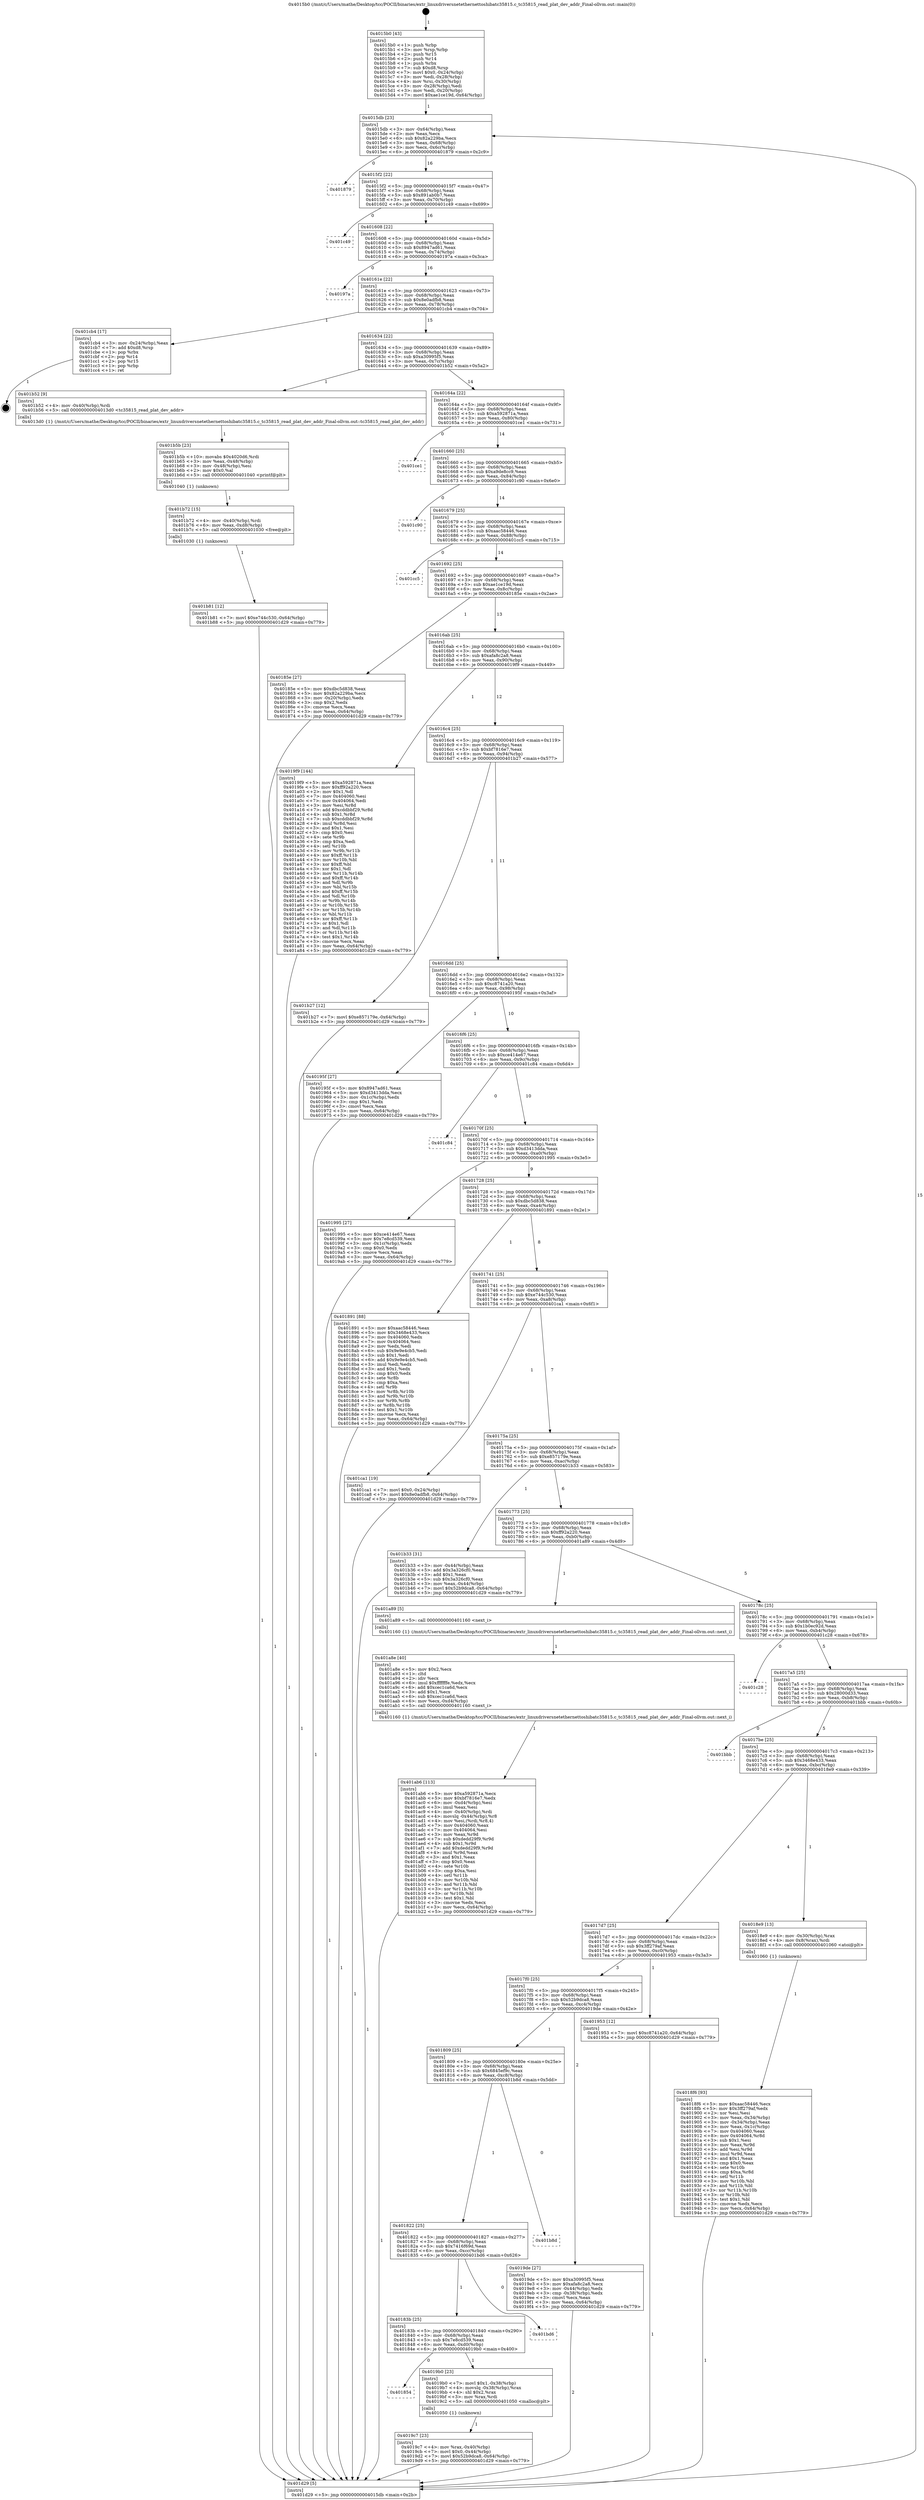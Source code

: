digraph "0x4015b0" {
  label = "0x4015b0 (/mnt/c/Users/mathe/Desktop/tcc/POCII/binaries/extr_linuxdriversnetethernettoshibatc35815.c_tc35815_read_plat_dev_addr_Final-ollvm.out::main(0))"
  labelloc = "t"
  node[shape=record]

  Entry [label="",width=0.3,height=0.3,shape=circle,fillcolor=black,style=filled]
  "0x4015db" [label="{
     0x4015db [23]\l
     | [instrs]\l
     &nbsp;&nbsp;0x4015db \<+3\>: mov -0x64(%rbp),%eax\l
     &nbsp;&nbsp;0x4015de \<+2\>: mov %eax,%ecx\l
     &nbsp;&nbsp;0x4015e0 \<+6\>: sub $0x82a229ba,%ecx\l
     &nbsp;&nbsp;0x4015e6 \<+3\>: mov %eax,-0x68(%rbp)\l
     &nbsp;&nbsp;0x4015e9 \<+3\>: mov %ecx,-0x6c(%rbp)\l
     &nbsp;&nbsp;0x4015ec \<+6\>: je 0000000000401879 \<main+0x2c9\>\l
  }"]
  "0x401879" [label="{
     0x401879\l
  }", style=dashed]
  "0x4015f2" [label="{
     0x4015f2 [22]\l
     | [instrs]\l
     &nbsp;&nbsp;0x4015f2 \<+5\>: jmp 00000000004015f7 \<main+0x47\>\l
     &nbsp;&nbsp;0x4015f7 \<+3\>: mov -0x68(%rbp),%eax\l
     &nbsp;&nbsp;0x4015fa \<+5\>: sub $0x891ab0b7,%eax\l
     &nbsp;&nbsp;0x4015ff \<+3\>: mov %eax,-0x70(%rbp)\l
     &nbsp;&nbsp;0x401602 \<+6\>: je 0000000000401c49 \<main+0x699\>\l
  }"]
  Exit [label="",width=0.3,height=0.3,shape=circle,fillcolor=black,style=filled,peripheries=2]
  "0x401c49" [label="{
     0x401c49\l
  }", style=dashed]
  "0x401608" [label="{
     0x401608 [22]\l
     | [instrs]\l
     &nbsp;&nbsp;0x401608 \<+5\>: jmp 000000000040160d \<main+0x5d\>\l
     &nbsp;&nbsp;0x40160d \<+3\>: mov -0x68(%rbp),%eax\l
     &nbsp;&nbsp;0x401610 \<+5\>: sub $0x8947ad61,%eax\l
     &nbsp;&nbsp;0x401615 \<+3\>: mov %eax,-0x74(%rbp)\l
     &nbsp;&nbsp;0x401618 \<+6\>: je 000000000040197a \<main+0x3ca\>\l
  }"]
  "0x401b81" [label="{
     0x401b81 [12]\l
     | [instrs]\l
     &nbsp;&nbsp;0x401b81 \<+7\>: movl $0xe744c530,-0x64(%rbp)\l
     &nbsp;&nbsp;0x401b88 \<+5\>: jmp 0000000000401d29 \<main+0x779\>\l
  }"]
  "0x40197a" [label="{
     0x40197a\l
  }", style=dashed]
  "0x40161e" [label="{
     0x40161e [22]\l
     | [instrs]\l
     &nbsp;&nbsp;0x40161e \<+5\>: jmp 0000000000401623 \<main+0x73\>\l
     &nbsp;&nbsp;0x401623 \<+3\>: mov -0x68(%rbp),%eax\l
     &nbsp;&nbsp;0x401626 \<+5\>: sub $0x8e0adfb8,%eax\l
     &nbsp;&nbsp;0x40162b \<+3\>: mov %eax,-0x78(%rbp)\l
     &nbsp;&nbsp;0x40162e \<+6\>: je 0000000000401cb4 \<main+0x704\>\l
  }"]
  "0x401b72" [label="{
     0x401b72 [15]\l
     | [instrs]\l
     &nbsp;&nbsp;0x401b72 \<+4\>: mov -0x40(%rbp),%rdi\l
     &nbsp;&nbsp;0x401b76 \<+6\>: mov %eax,-0xd8(%rbp)\l
     &nbsp;&nbsp;0x401b7c \<+5\>: call 0000000000401030 \<free@plt\>\l
     | [calls]\l
     &nbsp;&nbsp;0x401030 \{1\} (unknown)\l
  }"]
  "0x401cb4" [label="{
     0x401cb4 [17]\l
     | [instrs]\l
     &nbsp;&nbsp;0x401cb4 \<+3\>: mov -0x24(%rbp),%eax\l
     &nbsp;&nbsp;0x401cb7 \<+7\>: add $0xd8,%rsp\l
     &nbsp;&nbsp;0x401cbe \<+1\>: pop %rbx\l
     &nbsp;&nbsp;0x401cbf \<+2\>: pop %r14\l
     &nbsp;&nbsp;0x401cc1 \<+2\>: pop %r15\l
     &nbsp;&nbsp;0x401cc3 \<+1\>: pop %rbp\l
     &nbsp;&nbsp;0x401cc4 \<+1\>: ret\l
  }"]
  "0x401634" [label="{
     0x401634 [22]\l
     | [instrs]\l
     &nbsp;&nbsp;0x401634 \<+5\>: jmp 0000000000401639 \<main+0x89\>\l
     &nbsp;&nbsp;0x401639 \<+3\>: mov -0x68(%rbp),%eax\l
     &nbsp;&nbsp;0x40163c \<+5\>: sub $0xa30995f5,%eax\l
     &nbsp;&nbsp;0x401641 \<+3\>: mov %eax,-0x7c(%rbp)\l
     &nbsp;&nbsp;0x401644 \<+6\>: je 0000000000401b52 \<main+0x5a2\>\l
  }"]
  "0x401b5b" [label="{
     0x401b5b [23]\l
     | [instrs]\l
     &nbsp;&nbsp;0x401b5b \<+10\>: movabs $0x4020d6,%rdi\l
     &nbsp;&nbsp;0x401b65 \<+3\>: mov %eax,-0x48(%rbp)\l
     &nbsp;&nbsp;0x401b68 \<+3\>: mov -0x48(%rbp),%esi\l
     &nbsp;&nbsp;0x401b6b \<+2\>: mov $0x0,%al\l
     &nbsp;&nbsp;0x401b6d \<+5\>: call 0000000000401040 \<printf@plt\>\l
     | [calls]\l
     &nbsp;&nbsp;0x401040 \{1\} (unknown)\l
  }"]
  "0x401b52" [label="{
     0x401b52 [9]\l
     | [instrs]\l
     &nbsp;&nbsp;0x401b52 \<+4\>: mov -0x40(%rbp),%rdi\l
     &nbsp;&nbsp;0x401b56 \<+5\>: call 00000000004013d0 \<tc35815_read_plat_dev_addr\>\l
     | [calls]\l
     &nbsp;&nbsp;0x4013d0 \{1\} (/mnt/c/Users/mathe/Desktop/tcc/POCII/binaries/extr_linuxdriversnetethernettoshibatc35815.c_tc35815_read_plat_dev_addr_Final-ollvm.out::tc35815_read_plat_dev_addr)\l
  }"]
  "0x40164a" [label="{
     0x40164a [22]\l
     | [instrs]\l
     &nbsp;&nbsp;0x40164a \<+5\>: jmp 000000000040164f \<main+0x9f\>\l
     &nbsp;&nbsp;0x40164f \<+3\>: mov -0x68(%rbp),%eax\l
     &nbsp;&nbsp;0x401652 \<+5\>: sub $0xa592871a,%eax\l
     &nbsp;&nbsp;0x401657 \<+3\>: mov %eax,-0x80(%rbp)\l
     &nbsp;&nbsp;0x40165a \<+6\>: je 0000000000401ce1 \<main+0x731\>\l
  }"]
  "0x401ab6" [label="{
     0x401ab6 [113]\l
     | [instrs]\l
     &nbsp;&nbsp;0x401ab6 \<+5\>: mov $0xa592871a,%ecx\l
     &nbsp;&nbsp;0x401abb \<+5\>: mov $0xbf7816e7,%edx\l
     &nbsp;&nbsp;0x401ac0 \<+6\>: mov -0xd4(%rbp),%esi\l
     &nbsp;&nbsp;0x401ac6 \<+3\>: imul %eax,%esi\l
     &nbsp;&nbsp;0x401ac9 \<+4\>: mov -0x40(%rbp),%rdi\l
     &nbsp;&nbsp;0x401acd \<+4\>: movslq -0x44(%rbp),%r8\l
     &nbsp;&nbsp;0x401ad1 \<+4\>: mov %esi,(%rdi,%r8,4)\l
     &nbsp;&nbsp;0x401ad5 \<+7\>: mov 0x404060,%eax\l
     &nbsp;&nbsp;0x401adc \<+7\>: mov 0x404064,%esi\l
     &nbsp;&nbsp;0x401ae3 \<+3\>: mov %eax,%r9d\l
     &nbsp;&nbsp;0x401ae6 \<+7\>: sub $0xdedd29f9,%r9d\l
     &nbsp;&nbsp;0x401aed \<+4\>: sub $0x1,%r9d\l
     &nbsp;&nbsp;0x401af1 \<+7\>: add $0xdedd29f9,%r9d\l
     &nbsp;&nbsp;0x401af8 \<+4\>: imul %r9d,%eax\l
     &nbsp;&nbsp;0x401afc \<+3\>: and $0x1,%eax\l
     &nbsp;&nbsp;0x401aff \<+3\>: cmp $0x0,%eax\l
     &nbsp;&nbsp;0x401b02 \<+4\>: sete %r10b\l
     &nbsp;&nbsp;0x401b06 \<+3\>: cmp $0xa,%esi\l
     &nbsp;&nbsp;0x401b09 \<+4\>: setl %r11b\l
     &nbsp;&nbsp;0x401b0d \<+3\>: mov %r10b,%bl\l
     &nbsp;&nbsp;0x401b10 \<+3\>: and %r11b,%bl\l
     &nbsp;&nbsp;0x401b13 \<+3\>: xor %r11b,%r10b\l
     &nbsp;&nbsp;0x401b16 \<+3\>: or %r10b,%bl\l
     &nbsp;&nbsp;0x401b19 \<+3\>: test $0x1,%bl\l
     &nbsp;&nbsp;0x401b1c \<+3\>: cmovne %edx,%ecx\l
     &nbsp;&nbsp;0x401b1f \<+3\>: mov %ecx,-0x64(%rbp)\l
     &nbsp;&nbsp;0x401b22 \<+5\>: jmp 0000000000401d29 \<main+0x779\>\l
  }"]
  "0x401ce1" [label="{
     0x401ce1\l
  }", style=dashed]
  "0x401660" [label="{
     0x401660 [25]\l
     | [instrs]\l
     &nbsp;&nbsp;0x401660 \<+5\>: jmp 0000000000401665 \<main+0xb5\>\l
     &nbsp;&nbsp;0x401665 \<+3\>: mov -0x68(%rbp),%eax\l
     &nbsp;&nbsp;0x401668 \<+5\>: sub $0xa9de8cc9,%eax\l
     &nbsp;&nbsp;0x40166d \<+6\>: mov %eax,-0x84(%rbp)\l
     &nbsp;&nbsp;0x401673 \<+6\>: je 0000000000401c90 \<main+0x6e0\>\l
  }"]
  "0x401a8e" [label="{
     0x401a8e [40]\l
     | [instrs]\l
     &nbsp;&nbsp;0x401a8e \<+5\>: mov $0x2,%ecx\l
     &nbsp;&nbsp;0x401a93 \<+1\>: cltd\l
     &nbsp;&nbsp;0x401a94 \<+2\>: idiv %ecx\l
     &nbsp;&nbsp;0x401a96 \<+6\>: imul $0xfffffffe,%edx,%ecx\l
     &nbsp;&nbsp;0x401a9c \<+6\>: add $0xcec1ca6d,%ecx\l
     &nbsp;&nbsp;0x401aa2 \<+3\>: add $0x1,%ecx\l
     &nbsp;&nbsp;0x401aa5 \<+6\>: sub $0xcec1ca6d,%ecx\l
     &nbsp;&nbsp;0x401aab \<+6\>: mov %ecx,-0xd4(%rbp)\l
     &nbsp;&nbsp;0x401ab1 \<+5\>: call 0000000000401160 \<next_i\>\l
     | [calls]\l
     &nbsp;&nbsp;0x401160 \{1\} (/mnt/c/Users/mathe/Desktop/tcc/POCII/binaries/extr_linuxdriversnetethernettoshibatc35815.c_tc35815_read_plat_dev_addr_Final-ollvm.out::next_i)\l
  }"]
  "0x401c90" [label="{
     0x401c90\l
  }", style=dashed]
  "0x401679" [label="{
     0x401679 [25]\l
     | [instrs]\l
     &nbsp;&nbsp;0x401679 \<+5\>: jmp 000000000040167e \<main+0xce\>\l
     &nbsp;&nbsp;0x40167e \<+3\>: mov -0x68(%rbp),%eax\l
     &nbsp;&nbsp;0x401681 \<+5\>: sub $0xaac58446,%eax\l
     &nbsp;&nbsp;0x401686 \<+6\>: mov %eax,-0x88(%rbp)\l
     &nbsp;&nbsp;0x40168c \<+6\>: je 0000000000401cc5 \<main+0x715\>\l
  }"]
  "0x4019c7" [label="{
     0x4019c7 [23]\l
     | [instrs]\l
     &nbsp;&nbsp;0x4019c7 \<+4\>: mov %rax,-0x40(%rbp)\l
     &nbsp;&nbsp;0x4019cb \<+7\>: movl $0x0,-0x44(%rbp)\l
     &nbsp;&nbsp;0x4019d2 \<+7\>: movl $0x52b9dca8,-0x64(%rbp)\l
     &nbsp;&nbsp;0x4019d9 \<+5\>: jmp 0000000000401d29 \<main+0x779\>\l
  }"]
  "0x401cc5" [label="{
     0x401cc5\l
  }", style=dashed]
  "0x401692" [label="{
     0x401692 [25]\l
     | [instrs]\l
     &nbsp;&nbsp;0x401692 \<+5\>: jmp 0000000000401697 \<main+0xe7\>\l
     &nbsp;&nbsp;0x401697 \<+3\>: mov -0x68(%rbp),%eax\l
     &nbsp;&nbsp;0x40169a \<+5\>: sub $0xae1ce19d,%eax\l
     &nbsp;&nbsp;0x40169f \<+6\>: mov %eax,-0x8c(%rbp)\l
     &nbsp;&nbsp;0x4016a5 \<+6\>: je 000000000040185e \<main+0x2ae\>\l
  }"]
  "0x401854" [label="{
     0x401854\l
  }", style=dashed]
  "0x40185e" [label="{
     0x40185e [27]\l
     | [instrs]\l
     &nbsp;&nbsp;0x40185e \<+5\>: mov $0xdbc5d838,%eax\l
     &nbsp;&nbsp;0x401863 \<+5\>: mov $0x82a229ba,%ecx\l
     &nbsp;&nbsp;0x401868 \<+3\>: mov -0x20(%rbp),%edx\l
     &nbsp;&nbsp;0x40186b \<+3\>: cmp $0x2,%edx\l
     &nbsp;&nbsp;0x40186e \<+3\>: cmovne %ecx,%eax\l
     &nbsp;&nbsp;0x401871 \<+3\>: mov %eax,-0x64(%rbp)\l
     &nbsp;&nbsp;0x401874 \<+5\>: jmp 0000000000401d29 \<main+0x779\>\l
  }"]
  "0x4016ab" [label="{
     0x4016ab [25]\l
     | [instrs]\l
     &nbsp;&nbsp;0x4016ab \<+5\>: jmp 00000000004016b0 \<main+0x100\>\l
     &nbsp;&nbsp;0x4016b0 \<+3\>: mov -0x68(%rbp),%eax\l
     &nbsp;&nbsp;0x4016b3 \<+5\>: sub $0xafa8c2a8,%eax\l
     &nbsp;&nbsp;0x4016b8 \<+6\>: mov %eax,-0x90(%rbp)\l
     &nbsp;&nbsp;0x4016be \<+6\>: je 00000000004019f9 \<main+0x449\>\l
  }"]
  "0x401d29" [label="{
     0x401d29 [5]\l
     | [instrs]\l
     &nbsp;&nbsp;0x401d29 \<+5\>: jmp 00000000004015db \<main+0x2b\>\l
  }"]
  "0x4015b0" [label="{
     0x4015b0 [43]\l
     | [instrs]\l
     &nbsp;&nbsp;0x4015b0 \<+1\>: push %rbp\l
     &nbsp;&nbsp;0x4015b1 \<+3\>: mov %rsp,%rbp\l
     &nbsp;&nbsp;0x4015b4 \<+2\>: push %r15\l
     &nbsp;&nbsp;0x4015b6 \<+2\>: push %r14\l
     &nbsp;&nbsp;0x4015b8 \<+1\>: push %rbx\l
     &nbsp;&nbsp;0x4015b9 \<+7\>: sub $0xd8,%rsp\l
     &nbsp;&nbsp;0x4015c0 \<+7\>: movl $0x0,-0x24(%rbp)\l
     &nbsp;&nbsp;0x4015c7 \<+3\>: mov %edi,-0x28(%rbp)\l
     &nbsp;&nbsp;0x4015ca \<+4\>: mov %rsi,-0x30(%rbp)\l
     &nbsp;&nbsp;0x4015ce \<+3\>: mov -0x28(%rbp),%edi\l
     &nbsp;&nbsp;0x4015d1 \<+3\>: mov %edi,-0x20(%rbp)\l
     &nbsp;&nbsp;0x4015d4 \<+7\>: movl $0xae1ce19d,-0x64(%rbp)\l
  }"]
  "0x4019b0" [label="{
     0x4019b0 [23]\l
     | [instrs]\l
     &nbsp;&nbsp;0x4019b0 \<+7\>: movl $0x1,-0x38(%rbp)\l
     &nbsp;&nbsp;0x4019b7 \<+4\>: movslq -0x38(%rbp),%rax\l
     &nbsp;&nbsp;0x4019bb \<+4\>: shl $0x2,%rax\l
     &nbsp;&nbsp;0x4019bf \<+3\>: mov %rax,%rdi\l
     &nbsp;&nbsp;0x4019c2 \<+5\>: call 0000000000401050 \<malloc@plt\>\l
     | [calls]\l
     &nbsp;&nbsp;0x401050 \{1\} (unknown)\l
  }"]
  "0x4019f9" [label="{
     0x4019f9 [144]\l
     | [instrs]\l
     &nbsp;&nbsp;0x4019f9 \<+5\>: mov $0xa592871a,%eax\l
     &nbsp;&nbsp;0x4019fe \<+5\>: mov $0xff92a220,%ecx\l
     &nbsp;&nbsp;0x401a03 \<+2\>: mov $0x1,%dl\l
     &nbsp;&nbsp;0x401a05 \<+7\>: mov 0x404060,%esi\l
     &nbsp;&nbsp;0x401a0c \<+7\>: mov 0x404064,%edi\l
     &nbsp;&nbsp;0x401a13 \<+3\>: mov %esi,%r8d\l
     &nbsp;&nbsp;0x401a16 \<+7\>: add $0xcddbbf29,%r8d\l
     &nbsp;&nbsp;0x401a1d \<+4\>: sub $0x1,%r8d\l
     &nbsp;&nbsp;0x401a21 \<+7\>: sub $0xcddbbf29,%r8d\l
     &nbsp;&nbsp;0x401a28 \<+4\>: imul %r8d,%esi\l
     &nbsp;&nbsp;0x401a2c \<+3\>: and $0x1,%esi\l
     &nbsp;&nbsp;0x401a2f \<+3\>: cmp $0x0,%esi\l
     &nbsp;&nbsp;0x401a32 \<+4\>: sete %r9b\l
     &nbsp;&nbsp;0x401a36 \<+3\>: cmp $0xa,%edi\l
     &nbsp;&nbsp;0x401a39 \<+4\>: setl %r10b\l
     &nbsp;&nbsp;0x401a3d \<+3\>: mov %r9b,%r11b\l
     &nbsp;&nbsp;0x401a40 \<+4\>: xor $0xff,%r11b\l
     &nbsp;&nbsp;0x401a44 \<+3\>: mov %r10b,%bl\l
     &nbsp;&nbsp;0x401a47 \<+3\>: xor $0xff,%bl\l
     &nbsp;&nbsp;0x401a4a \<+3\>: xor $0x1,%dl\l
     &nbsp;&nbsp;0x401a4d \<+3\>: mov %r11b,%r14b\l
     &nbsp;&nbsp;0x401a50 \<+4\>: and $0xff,%r14b\l
     &nbsp;&nbsp;0x401a54 \<+3\>: and %dl,%r9b\l
     &nbsp;&nbsp;0x401a57 \<+3\>: mov %bl,%r15b\l
     &nbsp;&nbsp;0x401a5a \<+4\>: and $0xff,%r15b\l
     &nbsp;&nbsp;0x401a5e \<+3\>: and %dl,%r10b\l
     &nbsp;&nbsp;0x401a61 \<+3\>: or %r9b,%r14b\l
     &nbsp;&nbsp;0x401a64 \<+3\>: or %r10b,%r15b\l
     &nbsp;&nbsp;0x401a67 \<+3\>: xor %r15b,%r14b\l
     &nbsp;&nbsp;0x401a6a \<+3\>: or %bl,%r11b\l
     &nbsp;&nbsp;0x401a6d \<+4\>: xor $0xff,%r11b\l
     &nbsp;&nbsp;0x401a71 \<+3\>: or $0x1,%dl\l
     &nbsp;&nbsp;0x401a74 \<+3\>: and %dl,%r11b\l
     &nbsp;&nbsp;0x401a77 \<+3\>: or %r11b,%r14b\l
     &nbsp;&nbsp;0x401a7a \<+4\>: test $0x1,%r14b\l
     &nbsp;&nbsp;0x401a7e \<+3\>: cmovne %ecx,%eax\l
     &nbsp;&nbsp;0x401a81 \<+3\>: mov %eax,-0x64(%rbp)\l
     &nbsp;&nbsp;0x401a84 \<+5\>: jmp 0000000000401d29 \<main+0x779\>\l
  }"]
  "0x4016c4" [label="{
     0x4016c4 [25]\l
     | [instrs]\l
     &nbsp;&nbsp;0x4016c4 \<+5\>: jmp 00000000004016c9 \<main+0x119\>\l
     &nbsp;&nbsp;0x4016c9 \<+3\>: mov -0x68(%rbp),%eax\l
     &nbsp;&nbsp;0x4016cc \<+5\>: sub $0xbf7816e7,%eax\l
     &nbsp;&nbsp;0x4016d1 \<+6\>: mov %eax,-0x94(%rbp)\l
     &nbsp;&nbsp;0x4016d7 \<+6\>: je 0000000000401b27 \<main+0x577\>\l
  }"]
  "0x40183b" [label="{
     0x40183b [25]\l
     | [instrs]\l
     &nbsp;&nbsp;0x40183b \<+5\>: jmp 0000000000401840 \<main+0x290\>\l
     &nbsp;&nbsp;0x401840 \<+3\>: mov -0x68(%rbp),%eax\l
     &nbsp;&nbsp;0x401843 \<+5\>: sub $0x7e8cd539,%eax\l
     &nbsp;&nbsp;0x401848 \<+6\>: mov %eax,-0xd0(%rbp)\l
     &nbsp;&nbsp;0x40184e \<+6\>: je 00000000004019b0 \<main+0x400\>\l
  }"]
  "0x401b27" [label="{
     0x401b27 [12]\l
     | [instrs]\l
     &nbsp;&nbsp;0x401b27 \<+7\>: movl $0xe857179e,-0x64(%rbp)\l
     &nbsp;&nbsp;0x401b2e \<+5\>: jmp 0000000000401d29 \<main+0x779\>\l
  }"]
  "0x4016dd" [label="{
     0x4016dd [25]\l
     | [instrs]\l
     &nbsp;&nbsp;0x4016dd \<+5\>: jmp 00000000004016e2 \<main+0x132\>\l
     &nbsp;&nbsp;0x4016e2 \<+3\>: mov -0x68(%rbp),%eax\l
     &nbsp;&nbsp;0x4016e5 \<+5\>: sub $0xc8741a20,%eax\l
     &nbsp;&nbsp;0x4016ea \<+6\>: mov %eax,-0x98(%rbp)\l
     &nbsp;&nbsp;0x4016f0 \<+6\>: je 000000000040195f \<main+0x3af\>\l
  }"]
  "0x401bd6" [label="{
     0x401bd6\l
  }", style=dashed]
  "0x40195f" [label="{
     0x40195f [27]\l
     | [instrs]\l
     &nbsp;&nbsp;0x40195f \<+5\>: mov $0x8947ad61,%eax\l
     &nbsp;&nbsp;0x401964 \<+5\>: mov $0xd3413dda,%ecx\l
     &nbsp;&nbsp;0x401969 \<+3\>: mov -0x1c(%rbp),%edx\l
     &nbsp;&nbsp;0x40196c \<+3\>: cmp $0x1,%edx\l
     &nbsp;&nbsp;0x40196f \<+3\>: cmovl %ecx,%eax\l
     &nbsp;&nbsp;0x401972 \<+3\>: mov %eax,-0x64(%rbp)\l
     &nbsp;&nbsp;0x401975 \<+5\>: jmp 0000000000401d29 \<main+0x779\>\l
  }"]
  "0x4016f6" [label="{
     0x4016f6 [25]\l
     | [instrs]\l
     &nbsp;&nbsp;0x4016f6 \<+5\>: jmp 00000000004016fb \<main+0x14b\>\l
     &nbsp;&nbsp;0x4016fb \<+3\>: mov -0x68(%rbp),%eax\l
     &nbsp;&nbsp;0x4016fe \<+5\>: sub $0xce414e67,%eax\l
     &nbsp;&nbsp;0x401703 \<+6\>: mov %eax,-0x9c(%rbp)\l
     &nbsp;&nbsp;0x401709 \<+6\>: je 0000000000401c84 \<main+0x6d4\>\l
  }"]
  "0x401822" [label="{
     0x401822 [25]\l
     | [instrs]\l
     &nbsp;&nbsp;0x401822 \<+5\>: jmp 0000000000401827 \<main+0x277\>\l
     &nbsp;&nbsp;0x401827 \<+3\>: mov -0x68(%rbp),%eax\l
     &nbsp;&nbsp;0x40182a \<+5\>: sub $0x7416f69d,%eax\l
     &nbsp;&nbsp;0x40182f \<+6\>: mov %eax,-0xcc(%rbp)\l
     &nbsp;&nbsp;0x401835 \<+6\>: je 0000000000401bd6 \<main+0x626\>\l
  }"]
  "0x401c84" [label="{
     0x401c84\l
  }", style=dashed]
  "0x40170f" [label="{
     0x40170f [25]\l
     | [instrs]\l
     &nbsp;&nbsp;0x40170f \<+5\>: jmp 0000000000401714 \<main+0x164\>\l
     &nbsp;&nbsp;0x401714 \<+3\>: mov -0x68(%rbp),%eax\l
     &nbsp;&nbsp;0x401717 \<+5\>: sub $0xd3413dda,%eax\l
     &nbsp;&nbsp;0x40171c \<+6\>: mov %eax,-0xa0(%rbp)\l
     &nbsp;&nbsp;0x401722 \<+6\>: je 0000000000401995 \<main+0x3e5\>\l
  }"]
  "0x401b8d" [label="{
     0x401b8d\l
  }", style=dashed]
  "0x401995" [label="{
     0x401995 [27]\l
     | [instrs]\l
     &nbsp;&nbsp;0x401995 \<+5\>: mov $0xce414e67,%eax\l
     &nbsp;&nbsp;0x40199a \<+5\>: mov $0x7e8cd539,%ecx\l
     &nbsp;&nbsp;0x40199f \<+3\>: mov -0x1c(%rbp),%edx\l
     &nbsp;&nbsp;0x4019a2 \<+3\>: cmp $0x0,%edx\l
     &nbsp;&nbsp;0x4019a5 \<+3\>: cmove %ecx,%eax\l
     &nbsp;&nbsp;0x4019a8 \<+3\>: mov %eax,-0x64(%rbp)\l
     &nbsp;&nbsp;0x4019ab \<+5\>: jmp 0000000000401d29 \<main+0x779\>\l
  }"]
  "0x401728" [label="{
     0x401728 [25]\l
     | [instrs]\l
     &nbsp;&nbsp;0x401728 \<+5\>: jmp 000000000040172d \<main+0x17d\>\l
     &nbsp;&nbsp;0x40172d \<+3\>: mov -0x68(%rbp),%eax\l
     &nbsp;&nbsp;0x401730 \<+5\>: sub $0xdbc5d838,%eax\l
     &nbsp;&nbsp;0x401735 \<+6\>: mov %eax,-0xa4(%rbp)\l
     &nbsp;&nbsp;0x40173b \<+6\>: je 0000000000401891 \<main+0x2e1\>\l
  }"]
  "0x401809" [label="{
     0x401809 [25]\l
     | [instrs]\l
     &nbsp;&nbsp;0x401809 \<+5\>: jmp 000000000040180e \<main+0x25e\>\l
     &nbsp;&nbsp;0x40180e \<+3\>: mov -0x68(%rbp),%eax\l
     &nbsp;&nbsp;0x401811 \<+5\>: sub $0x6845ef9c,%eax\l
     &nbsp;&nbsp;0x401816 \<+6\>: mov %eax,-0xc8(%rbp)\l
     &nbsp;&nbsp;0x40181c \<+6\>: je 0000000000401b8d \<main+0x5dd\>\l
  }"]
  "0x401891" [label="{
     0x401891 [88]\l
     | [instrs]\l
     &nbsp;&nbsp;0x401891 \<+5\>: mov $0xaac58446,%eax\l
     &nbsp;&nbsp;0x401896 \<+5\>: mov $0x3468e433,%ecx\l
     &nbsp;&nbsp;0x40189b \<+7\>: mov 0x404060,%edx\l
     &nbsp;&nbsp;0x4018a2 \<+7\>: mov 0x404064,%esi\l
     &nbsp;&nbsp;0x4018a9 \<+2\>: mov %edx,%edi\l
     &nbsp;&nbsp;0x4018ab \<+6\>: sub $0x9e9e4cb5,%edi\l
     &nbsp;&nbsp;0x4018b1 \<+3\>: sub $0x1,%edi\l
     &nbsp;&nbsp;0x4018b4 \<+6\>: add $0x9e9e4cb5,%edi\l
     &nbsp;&nbsp;0x4018ba \<+3\>: imul %edi,%edx\l
     &nbsp;&nbsp;0x4018bd \<+3\>: and $0x1,%edx\l
     &nbsp;&nbsp;0x4018c0 \<+3\>: cmp $0x0,%edx\l
     &nbsp;&nbsp;0x4018c3 \<+4\>: sete %r8b\l
     &nbsp;&nbsp;0x4018c7 \<+3\>: cmp $0xa,%esi\l
     &nbsp;&nbsp;0x4018ca \<+4\>: setl %r9b\l
     &nbsp;&nbsp;0x4018ce \<+3\>: mov %r8b,%r10b\l
     &nbsp;&nbsp;0x4018d1 \<+3\>: and %r9b,%r10b\l
     &nbsp;&nbsp;0x4018d4 \<+3\>: xor %r9b,%r8b\l
     &nbsp;&nbsp;0x4018d7 \<+3\>: or %r8b,%r10b\l
     &nbsp;&nbsp;0x4018da \<+4\>: test $0x1,%r10b\l
     &nbsp;&nbsp;0x4018de \<+3\>: cmovne %ecx,%eax\l
     &nbsp;&nbsp;0x4018e1 \<+3\>: mov %eax,-0x64(%rbp)\l
     &nbsp;&nbsp;0x4018e4 \<+5\>: jmp 0000000000401d29 \<main+0x779\>\l
  }"]
  "0x401741" [label="{
     0x401741 [25]\l
     | [instrs]\l
     &nbsp;&nbsp;0x401741 \<+5\>: jmp 0000000000401746 \<main+0x196\>\l
     &nbsp;&nbsp;0x401746 \<+3\>: mov -0x68(%rbp),%eax\l
     &nbsp;&nbsp;0x401749 \<+5\>: sub $0xe744c530,%eax\l
     &nbsp;&nbsp;0x40174e \<+6\>: mov %eax,-0xa8(%rbp)\l
     &nbsp;&nbsp;0x401754 \<+6\>: je 0000000000401ca1 \<main+0x6f1\>\l
  }"]
  "0x4019de" [label="{
     0x4019de [27]\l
     | [instrs]\l
     &nbsp;&nbsp;0x4019de \<+5\>: mov $0xa30995f5,%eax\l
     &nbsp;&nbsp;0x4019e3 \<+5\>: mov $0xafa8c2a8,%ecx\l
     &nbsp;&nbsp;0x4019e8 \<+3\>: mov -0x44(%rbp),%edx\l
     &nbsp;&nbsp;0x4019eb \<+3\>: cmp -0x38(%rbp),%edx\l
     &nbsp;&nbsp;0x4019ee \<+3\>: cmovl %ecx,%eax\l
     &nbsp;&nbsp;0x4019f1 \<+3\>: mov %eax,-0x64(%rbp)\l
     &nbsp;&nbsp;0x4019f4 \<+5\>: jmp 0000000000401d29 \<main+0x779\>\l
  }"]
  "0x401ca1" [label="{
     0x401ca1 [19]\l
     | [instrs]\l
     &nbsp;&nbsp;0x401ca1 \<+7\>: movl $0x0,-0x24(%rbp)\l
     &nbsp;&nbsp;0x401ca8 \<+7\>: movl $0x8e0adfb8,-0x64(%rbp)\l
     &nbsp;&nbsp;0x401caf \<+5\>: jmp 0000000000401d29 \<main+0x779\>\l
  }"]
  "0x40175a" [label="{
     0x40175a [25]\l
     | [instrs]\l
     &nbsp;&nbsp;0x40175a \<+5\>: jmp 000000000040175f \<main+0x1af\>\l
     &nbsp;&nbsp;0x40175f \<+3\>: mov -0x68(%rbp),%eax\l
     &nbsp;&nbsp;0x401762 \<+5\>: sub $0xe857179e,%eax\l
     &nbsp;&nbsp;0x401767 \<+6\>: mov %eax,-0xac(%rbp)\l
     &nbsp;&nbsp;0x40176d \<+6\>: je 0000000000401b33 \<main+0x583\>\l
  }"]
  "0x4017f0" [label="{
     0x4017f0 [25]\l
     | [instrs]\l
     &nbsp;&nbsp;0x4017f0 \<+5\>: jmp 00000000004017f5 \<main+0x245\>\l
     &nbsp;&nbsp;0x4017f5 \<+3\>: mov -0x68(%rbp),%eax\l
     &nbsp;&nbsp;0x4017f8 \<+5\>: sub $0x52b9dca8,%eax\l
     &nbsp;&nbsp;0x4017fd \<+6\>: mov %eax,-0xc4(%rbp)\l
     &nbsp;&nbsp;0x401803 \<+6\>: je 00000000004019de \<main+0x42e\>\l
  }"]
  "0x401b33" [label="{
     0x401b33 [31]\l
     | [instrs]\l
     &nbsp;&nbsp;0x401b33 \<+3\>: mov -0x44(%rbp),%eax\l
     &nbsp;&nbsp;0x401b36 \<+5\>: add $0x3a326cf0,%eax\l
     &nbsp;&nbsp;0x401b3b \<+3\>: add $0x1,%eax\l
     &nbsp;&nbsp;0x401b3e \<+5\>: sub $0x3a326cf0,%eax\l
     &nbsp;&nbsp;0x401b43 \<+3\>: mov %eax,-0x44(%rbp)\l
     &nbsp;&nbsp;0x401b46 \<+7\>: movl $0x52b9dca8,-0x64(%rbp)\l
     &nbsp;&nbsp;0x401b4d \<+5\>: jmp 0000000000401d29 \<main+0x779\>\l
  }"]
  "0x401773" [label="{
     0x401773 [25]\l
     | [instrs]\l
     &nbsp;&nbsp;0x401773 \<+5\>: jmp 0000000000401778 \<main+0x1c8\>\l
     &nbsp;&nbsp;0x401778 \<+3\>: mov -0x68(%rbp),%eax\l
     &nbsp;&nbsp;0x40177b \<+5\>: sub $0xff92a220,%eax\l
     &nbsp;&nbsp;0x401780 \<+6\>: mov %eax,-0xb0(%rbp)\l
     &nbsp;&nbsp;0x401786 \<+6\>: je 0000000000401a89 \<main+0x4d9\>\l
  }"]
  "0x401953" [label="{
     0x401953 [12]\l
     | [instrs]\l
     &nbsp;&nbsp;0x401953 \<+7\>: movl $0xc8741a20,-0x64(%rbp)\l
     &nbsp;&nbsp;0x40195a \<+5\>: jmp 0000000000401d29 \<main+0x779\>\l
  }"]
  "0x401a89" [label="{
     0x401a89 [5]\l
     | [instrs]\l
     &nbsp;&nbsp;0x401a89 \<+5\>: call 0000000000401160 \<next_i\>\l
     | [calls]\l
     &nbsp;&nbsp;0x401160 \{1\} (/mnt/c/Users/mathe/Desktop/tcc/POCII/binaries/extr_linuxdriversnetethernettoshibatc35815.c_tc35815_read_plat_dev_addr_Final-ollvm.out::next_i)\l
  }"]
  "0x40178c" [label="{
     0x40178c [25]\l
     | [instrs]\l
     &nbsp;&nbsp;0x40178c \<+5\>: jmp 0000000000401791 \<main+0x1e1\>\l
     &nbsp;&nbsp;0x401791 \<+3\>: mov -0x68(%rbp),%eax\l
     &nbsp;&nbsp;0x401794 \<+5\>: sub $0x1b0ec92d,%eax\l
     &nbsp;&nbsp;0x401799 \<+6\>: mov %eax,-0xb4(%rbp)\l
     &nbsp;&nbsp;0x40179f \<+6\>: je 0000000000401c28 \<main+0x678\>\l
  }"]
  "0x4018f6" [label="{
     0x4018f6 [93]\l
     | [instrs]\l
     &nbsp;&nbsp;0x4018f6 \<+5\>: mov $0xaac58446,%ecx\l
     &nbsp;&nbsp;0x4018fb \<+5\>: mov $0x3ff279af,%edx\l
     &nbsp;&nbsp;0x401900 \<+2\>: xor %esi,%esi\l
     &nbsp;&nbsp;0x401902 \<+3\>: mov %eax,-0x34(%rbp)\l
     &nbsp;&nbsp;0x401905 \<+3\>: mov -0x34(%rbp),%eax\l
     &nbsp;&nbsp;0x401908 \<+3\>: mov %eax,-0x1c(%rbp)\l
     &nbsp;&nbsp;0x40190b \<+7\>: mov 0x404060,%eax\l
     &nbsp;&nbsp;0x401912 \<+8\>: mov 0x404064,%r8d\l
     &nbsp;&nbsp;0x40191a \<+3\>: sub $0x1,%esi\l
     &nbsp;&nbsp;0x40191d \<+3\>: mov %eax,%r9d\l
     &nbsp;&nbsp;0x401920 \<+3\>: add %esi,%r9d\l
     &nbsp;&nbsp;0x401923 \<+4\>: imul %r9d,%eax\l
     &nbsp;&nbsp;0x401927 \<+3\>: and $0x1,%eax\l
     &nbsp;&nbsp;0x40192a \<+3\>: cmp $0x0,%eax\l
     &nbsp;&nbsp;0x40192d \<+4\>: sete %r10b\l
     &nbsp;&nbsp;0x401931 \<+4\>: cmp $0xa,%r8d\l
     &nbsp;&nbsp;0x401935 \<+4\>: setl %r11b\l
     &nbsp;&nbsp;0x401939 \<+3\>: mov %r10b,%bl\l
     &nbsp;&nbsp;0x40193c \<+3\>: and %r11b,%bl\l
     &nbsp;&nbsp;0x40193f \<+3\>: xor %r11b,%r10b\l
     &nbsp;&nbsp;0x401942 \<+3\>: or %r10b,%bl\l
     &nbsp;&nbsp;0x401945 \<+3\>: test $0x1,%bl\l
     &nbsp;&nbsp;0x401948 \<+3\>: cmovne %edx,%ecx\l
     &nbsp;&nbsp;0x40194b \<+3\>: mov %ecx,-0x64(%rbp)\l
     &nbsp;&nbsp;0x40194e \<+5\>: jmp 0000000000401d29 \<main+0x779\>\l
  }"]
  "0x401c28" [label="{
     0x401c28\l
  }", style=dashed]
  "0x4017a5" [label="{
     0x4017a5 [25]\l
     | [instrs]\l
     &nbsp;&nbsp;0x4017a5 \<+5\>: jmp 00000000004017aa \<main+0x1fa\>\l
     &nbsp;&nbsp;0x4017aa \<+3\>: mov -0x68(%rbp),%eax\l
     &nbsp;&nbsp;0x4017ad \<+5\>: sub $0x28000d33,%eax\l
     &nbsp;&nbsp;0x4017b2 \<+6\>: mov %eax,-0xb8(%rbp)\l
     &nbsp;&nbsp;0x4017b8 \<+6\>: je 0000000000401bbb \<main+0x60b\>\l
  }"]
  "0x4017d7" [label="{
     0x4017d7 [25]\l
     | [instrs]\l
     &nbsp;&nbsp;0x4017d7 \<+5\>: jmp 00000000004017dc \<main+0x22c\>\l
     &nbsp;&nbsp;0x4017dc \<+3\>: mov -0x68(%rbp),%eax\l
     &nbsp;&nbsp;0x4017df \<+5\>: sub $0x3ff279af,%eax\l
     &nbsp;&nbsp;0x4017e4 \<+6\>: mov %eax,-0xc0(%rbp)\l
     &nbsp;&nbsp;0x4017ea \<+6\>: je 0000000000401953 \<main+0x3a3\>\l
  }"]
  "0x401bbb" [label="{
     0x401bbb\l
  }", style=dashed]
  "0x4017be" [label="{
     0x4017be [25]\l
     | [instrs]\l
     &nbsp;&nbsp;0x4017be \<+5\>: jmp 00000000004017c3 \<main+0x213\>\l
     &nbsp;&nbsp;0x4017c3 \<+3\>: mov -0x68(%rbp),%eax\l
     &nbsp;&nbsp;0x4017c6 \<+5\>: sub $0x3468e433,%eax\l
     &nbsp;&nbsp;0x4017cb \<+6\>: mov %eax,-0xbc(%rbp)\l
     &nbsp;&nbsp;0x4017d1 \<+6\>: je 00000000004018e9 \<main+0x339\>\l
  }"]
  "0x4018e9" [label="{
     0x4018e9 [13]\l
     | [instrs]\l
     &nbsp;&nbsp;0x4018e9 \<+4\>: mov -0x30(%rbp),%rax\l
     &nbsp;&nbsp;0x4018ed \<+4\>: mov 0x8(%rax),%rdi\l
     &nbsp;&nbsp;0x4018f1 \<+5\>: call 0000000000401060 \<atoi@plt\>\l
     | [calls]\l
     &nbsp;&nbsp;0x401060 \{1\} (unknown)\l
  }"]
  Entry -> "0x4015b0" [label=" 1"]
  "0x4015db" -> "0x401879" [label=" 0"]
  "0x4015db" -> "0x4015f2" [label=" 16"]
  "0x401cb4" -> Exit [label=" 1"]
  "0x4015f2" -> "0x401c49" [label=" 0"]
  "0x4015f2" -> "0x401608" [label=" 16"]
  "0x401ca1" -> "0x401d29" [label=" 1"]
  "0x401608" -> "0x40197a" [label=" 0"]
  "0x401608" -> "0x40161e" [label=" 16"]
  "0x401b81" -> "0x401d29" [label=" 1"]
  "0x40161e" -> "0x401cb4" [label=" 1"]
  "0x40161e" -> "0x401634" [label=" 15"]
  "0x401b72" -> "0x401b81" [label=" 1"]
  "0x401634" -> "0x401b52" [label=" 1"]
  "0x401634" -> "0x40164a" [label=" 14"]
  "0x401b5b" -> "0x401b72" [label=" 1"]
  "0x40164a" -> "0x401ce1" [label=" 0"]
  "0x40164a" -> "0x401660" [label=" 14"]
  "0x401b52" -> "0x401b5b" [label=" 1"]
  "0x401660" -> "0x401c90" [label=" 0"]
  "0x401660" -> "0x401679" [label=" 14"]
  "0x401b33" -> "0x401d29" [label=" 1"]
  "0x401679" -> "0x401cc5" [label=" 0"]
  "0x401679" -> "0x401692" [label=" 14"]
  "0x401b27" -> "0x401d29" [label=" 1"]
  "0x401692" -> "0x40185e" [label=" 1"]
  "0x401692" -> "0x4016ab" [label=" 13"]
  "0x40185e" -> "0x401d29" [label=" 1"]
  "0x4015b0" -> "0x4015db" [label=" 1"]
  "0x401d29" -> "0x4015db" [label=" 15"]
  "0x401ab6" -> "0x401d29" [label=" 1"]
  "0x4016ab" -> "0x4019f9" [label=" 1"]
  "0x4016ab" -> "0x4016c4" [label=" 12"]
  "0x401a8e" -> "0x401ab6" [label=" 1"]
  "0x4016c4" -> "0x401b27" [label=" 1"]
  "0x4016c4" -> "0x4016dd" [label=" 11"]
  "0x4019f9" -> "0x401d29" [label=" 1"]
  "0x4016dd" -> "0x40195f" [label=" 1"]
  "0x4016dd" -> "0x4016f6" [label=" 10"]
  "0x4019de" -> "0x401d29" [label=" 2"]
  "0x4016f6" -> "0x401c84" [label=" 0"]
  "0x4016f6" -> "0x40170f" [label=" 10"]
  "0x4019b0" -> "0x4019c7" [label=" 1"]
  "0x40170f" -> "0x401995" [label=" 1"]
  "0x40170f" -> "0x401728" [label=" 9"]
  "0x40183b" -> "0x401854" [label=" 0"]
  "0x401728" -> "0x401891" [label=" 1"]
  "0x401728" -> "0x401741" [label=" 8"]
  "0x401891" -> "0x401d29" [label=" 1"]
  "0x401a89" -> "0x401a8e" [label=" 1"]
  "0x401741" -> "0x401ca1" [label=" 1"]
  "0x401741" -> "0x40175a" [label=" 7"]
  "0x401822" -> "0x40183b" [label=" 1"]
  "0x40175a" -> "0x401b33" [label=" 1"]
  "0x40175a" -> "0x401773" [label=" 6"]
  "0x4019c7" -> "0x401d29" [label=" 1"]
  "0x401773" -> "0x401a89" [label=" 1"]
  "0x401773" -> "0x40178c" [label=" 5"]
  "0x401809" -> "0x401822" [label=" 1"]
  "0x40178c" -> "0x401c28" [label=" 0"]
  "0x40178c" -> "0x4017a5" [label=" 5"]
  "0x40183b" -> "0x4019b0" [label=" 1"]
  "0x4017a5" -> "0x401bbb" [label=" 0"]
  "0x4017a5" -> "0x4017be" [label=" 5"]
  "0x4017f0" -> "0x401809" [label=" 1"]
  "0x4017be" -> "0x4018e9" [label=" 1"]
  "0x4017be" -> "0x4017d7" [label=" 4"]
  "0x4018e9" -> "0x4018f6" [label=" 1"]
  "0x4018f6" -> "0x401d29" [label=" 1"]
  "0x401809" -> "0x401b8d" [label=" 0"]
  "0x4017d7" -> "0x401953" [label=" 1"]
  "0x4017d7" -> "0x4017f0" [label=" 3"]
  "0x401953" -> "0x401d29" [label=" 1"]
  "0x40195f" -> "0x401d29" [label=" 1"]
  "0x401995" -> "0x401d29" [label=" 1"]
  "0x401822" -> "0x401bd6" [label=" 0"]
  "0x4017f0" -> "0x4019de" [label=" 2"]
}
